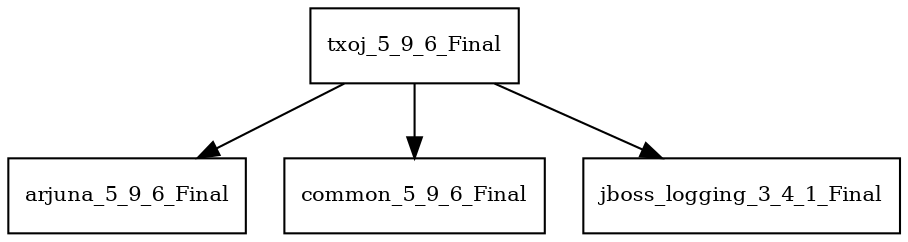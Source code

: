 digraph txoj_5_9_6_Final_dependencies {
  node [shape = box, fontsize=10.0];
  txoj_5_9_6_Final -> arjuna_5_9_6_Final;
  txoj_5_9_6_Final -> common_5_9_6_Final;
  txoj_5_9_6_Final -> jboss_logging_3_4_1_Final;
}
